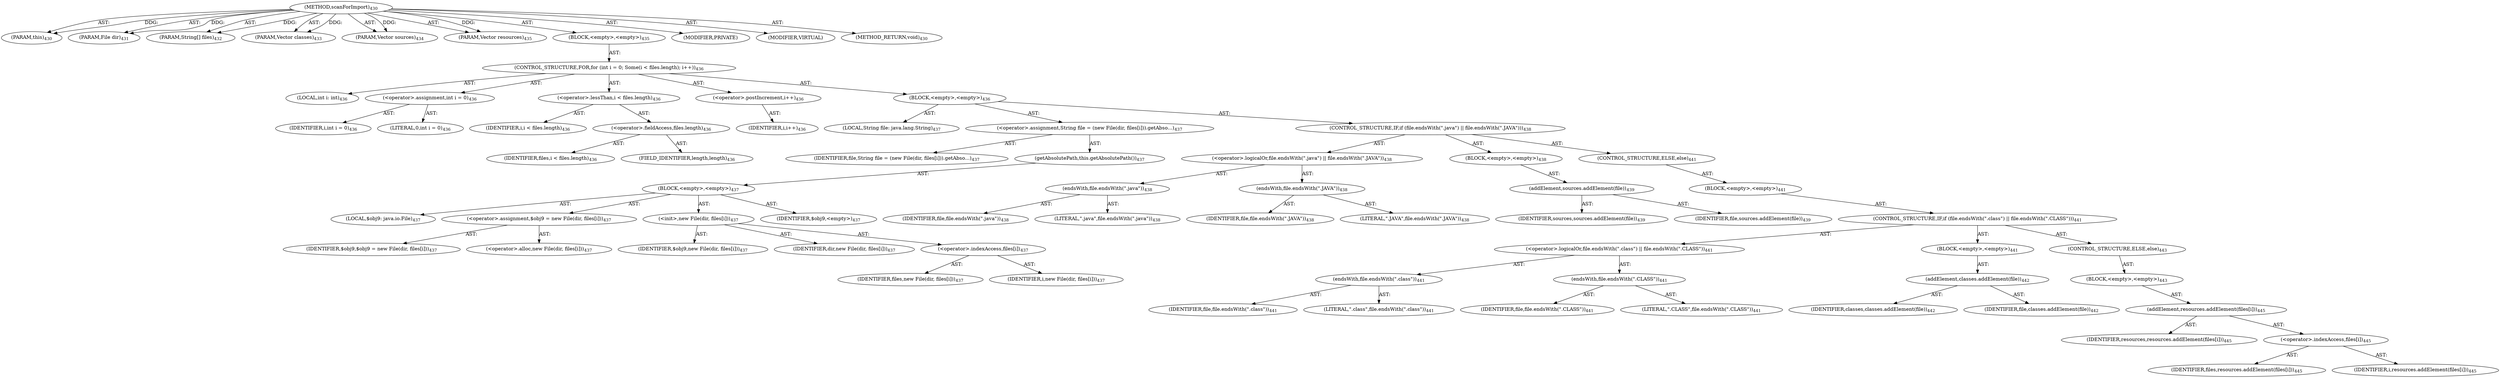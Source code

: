 digraph "scanForImport" {  
"111669149705" [label = <(METHOD,scanForImport)<SUB>430</SUB>> ]
"115964117026" [label = <(PARAM,this)<SUB>430</SUB>> ]
"115964117027" [label = <(PARAM,File dir)<SUB>431</SUB>> ]
"115964117028" [label = <(PARAM,String[] files)<SUB>432</SUB>> ]
"115964117029" [label = <(PARAM,Vector classes)<SUB>433</SUB>> ]
"115964117030" [label = <(PARAM,Vector sources)<SUB>434</SUB>> ]
"115964117031" [label = <(PARAM,Vector resources)<SUB>435</SUB>> ]
"25769803843" [label = <(BLOCK,&lt;empty&gt;,&lt;empty&gt;)<SUB>435</SUB>> ]
"47244640308" [label = <(CONTROL_STRUCTURE,FOR,for (int i = 0; Some(i &lt; files.length); i++))<SUB>436</SUB>> ]
"94489280558" [label = <(LOCAL,int i: int)<SUB>436</SUB>> ]
"30064771418" [label = <(&lt;operator&gt;.assignment,int i = 0)<SUB>436</SUB>> ]
"68719477052" [label = <(IDENTIFIER,i,int i = 0)<SUB>436</SUB>> ]
"90194313301" [label = <(LITERAL,0,int i = 0)<SUB>436</SUB>> ]
"30064771419" [label = <(&lt;operator&gt;.lessThan,i &lt; files.length)<SUB>436</SUB>> ]
"68719477053" [label = <(IDENTIFIER,i,i &lt; files.length)<SUB>436</SUB>> ]
"30064771420" [label = <(&lt;operator&gt;.fieldAccess,files.length)<SUB>436</SUB>> ]
"68719477054" [label = <(IDENTIFIER,files,i &lt; files.length)<SUB>436</SUB>> ]
"55834574862" [label = <(FIELD_IDENTIFIER,length,length)<SUB>436</SUB>> ]
"30064771421" [label = <(&lt;operator&gt;.postIncrement,i++)<SUB>436</SUB>> ]
"68719477055" [label = <(IDENTIFIER,i,i++)<SUB>436</SUB>> ]
"25769803844" [label = <(BLOCK,&lt;empty&gt;,&lt;empty&gt;)<SUB>436</SUB>> ]
"94489280559" [label = <(LOCAL,String file: java.lang.String)<SUB>437</SUB>> ]
"30064771422" [label = <(&lt;operator&gt;.assignment,String file = (new File(dir, files[i])).getAbso...)<SUB>437</SUB>> ]
"68719477056" [label = <(IDENTIFIER,file,String file = (new File(dir, files[i])).getAbso...)<SUB>437</SUB>> ]
"30064771423" [label = <(getAbsolutePath,this.getAbsolutePath())<SUB>437</SUB>> ]
"25769803845" [label = <(BLOCK,&lt;empty&gt;,&lt;empty&gt;)<SUB>437</SUB>> ]
"94489280560" [label = <(LOCAL,$obj9: java.io.File)<SUB>437</SUB>> ]
"30064771424" [label = <(&lt;operator&gt;.assignment,$obj9 = new File(dir, files[i]))<SUB>437</SUB>> ]
"68719477057" [label = <(IDENTIFIER,$obj9,$obj9 = new File(dir, files[i]))<SUB>437</SUB>> ]
"30064771425" [label = <(&lt;operator&gt;.alloc,new File(dir, files[i]))<SUB>437</SUB>> ]
"30064771426" [label = <(&lt;init&gt;,new File(dir, files[i]))<SUB>437</SUB>> ]
"68719477058" [label = <(IDENTIFIER,$obj9,new File(dir, files[i]))<SUB>437</SUB>> ]
"68719477059" [label = <(IDENTIFIER,dir,new File(dir, files[i]))<SUB>437</SUB>> ]
"30064771427" [label = <(&lt;operator&gt;.indexAccess,files[i])<SUB>437</SUB>> ]
"68719477060" [label = <(IDENTIFIER,files,new File(dir, files[i]))<SUB>437</SUB>> ]
"68719477061" [label = <(IDENTIFIER,i,new File(dir, files[i]))<SUB>437</SUB>> ]
"68719477062" [label = <(IDENTIFIER,$obj9,&lt;empty&gt;)<SUB>437</SUB>> ]
"47244640309" [label = <(CONTROL_STRUCTURE,IF,if (file.endsWith(&quot;.java&quot;) || file.endsWith(&quot;.JAVA&quot;)))<SUB>438</SUB>> ]
"30064771428" [label = <(&lt;operator&gt;.logicalOr,file.endsWith(&quot;.java&quot;) || file.endsWith(&quot;.JAVA&quot;))<SUB>438</SUB>> ]
"30064771429" [label = <(endsWith,file.endsWith(&quot;.java&quot;))<SUB>438</SUB>> ]
"68719477063" [label = <(IDENTIFIER,file,file.endsWith(&quot;.java&quot;))<SUB>438</SUB>> ]
"90194313302" [label = <(LITERAL,&quot;.java&quot;,file.endsWith(&quot;.java&quot;))<SUB>438</SUB>> ]
"30064771430" [label = <(endsWith,file.endsWith(&quot;.JAVA&quot;))<SUB>438</SUB>> ]
"68719477064" [label = <(IDENTIFIER,file,file.endsWith(&quot;.JAVA&quot;))<SUB>438</SUB>> ]
"90194313303" [label = <(LITERAL,&quot;.JAVA&quot;,file.endsWith(&quot;.JAVA&quot;))<SUB>438</SUB>> ]
"25769803846" [label = <(BLOCK,&lt;empty&gt;,&lt;empty&gt;)<SUB>438</SUB>> ]
"30064771431" [label = <(addElement,sources.addElement(file))<SUB>439</SUB>> ]
"68719477065" [label = <(IDENTIFIER,sources,sources.addElement(file))<SUB>439</SUB>> ]
"68719477066" [label = <(IDENTIFIER,file,sources.addElement(file))<SUB>439</SUB>> ]
"47244640310" [label = <(CONTROL_STRUCTURE,ELSE,else)<SUB>441</SUB>> ]
"25769803847" [label = <(BLOCK,&lt;empty&gt;,&lt;empty&gt;)<SUB>441</SUB>> ]
"47244640311" [label = <(CONTROL_STRUCTURE,IF,if (file.endsWith(&quot;.class&quot;) || file.endsWith(&quot;.CLASS&quot;)))<SUB>441</SUB>> ]
"30064771432" [label = <(&lt;operator&gt;.logicalOr,file.endsWith(&quot;.class&quot;) || file.endsWith(&quot;.CLASS&quot;))<SUB>441</SUB>> ]
"30064771433" [label = <(endsWith,file.endsWith(&quot;.class&quot;))<SUB>441</SUB>> ]
"68719477067" [label = <(IDENTIFIER,file,file.endsWith(&quot;.class&quot;))<SUB>441</SUB>> ]
"90194313304" [label = <(LITERAL,&quot;.class&quot;,file.endsWith(&quot;.class&quot;))<SUB>441</SUB>> ]
"30064771434" [label = <(endsWith,file.endsWith(&quot;.CLASS&quot;))<SUB>441</SUB>> ]
"68719477068" [label = <(IDENTIFIER,file,file.endsWith(&quot;.CLASS&quot;))<SUB>441</SUB>> ]
"90194313305" [label = <(LITERAL,&quot;.CLASS&quot;,file.endsWith(&quot;.CLASS&quot;))<SUB>441</SUB>> ]
"25769803848" [label = <(BLOCK,&lt;empty&gt;,&lt;empty&gt;)<SUB>441</SUB>> ]
"30064771435" [label = <(addElement,classes.addElement(file))<SUB>442</SUB>> ]
"68719477069" [label = <(IDENTIFIER,classes,classes.addElement(file))<SUB>442</SUB>> ]
"68719477070" [label = <(IDENTIFIER,file,classes.addElement(file))<SUB>442</SUB>> ]
"47244640312" [label = <(CONTROL_STRUCTURE,ELSE,else)<SUB>443</SUB>> ]
"25769803849" [label = <(BLOCK,&lt;empty&gt;,&lt;empty&gt;)<SUB>443</SUB>> ]
"30064771436" [label = <(addElement,resources.addElement(files[i]))<SUB>445</SUB>> ]
"68719477071" [label = <(IDENTIFIER,resources,resources.addElement(files[i]))<SUB>445</SUB>> ]
"30064771437" [label = <(&lt;operator&gt;.indexAccess,files[i])<SUB>445</SUB>> ]
"68719477072" [label = <(IDENTIFIER,files,resources.addElement(files[i]))<SUB>445</SUB>> ]
"68719477073" [label = <(IDENTIFIER,i,resources.addElement(files[i]))<SUB>445</SUB>> ]
"133143986193" [label = <(MODIFIER,PRIVATE)> ]
"133143986194" [label = <(MODIFIER,VIRTUAL)> ]
"128849018889" [label = <(METHOD_RETURN,void)<SUB>430</SUB>> ]
  "111669149705" -> "115964117026"  [ label = "AST: "] 
  "111669149705" -> "115964117027"  [ label = "AST: "] 
  "111669149705" -> "115964117028"  [ label = "AST: "] 
  "111669149705" -> "115964117029"  [ label = "AST: "] 
  "111669149705" -> "115964117030"  [ label = "AST: "] 
  "111669149705" -> "115964117031"  [ label = "AST: "] 
  "111669149705" -> "25769803843"  [ label = "AST: "] 
  "111669149705" -> "133143986193"  [ label = "AST: "] 
  "111669149705" -> "133143986194"  [ label = "AST: "] 
  "111669149705" -> "128849018889"  [ label = "AST: "] 
  "25769803843" -> "47244640308"  [ label = "AST: "] 
  "47244640308" -> "94489280558"  [ label = "AST: "] 
  "47244640308" -> "30064771418"  [ label = "AST: "] 
  "47244640308" -> "30064771419"  [ label = "AST: "] 
  "47244640308" -> "30064771421"  [ label = "AST: "] 
  "47244640308" -> "25769803844"  [ label = "AST: "] 
  "30064771418" -> "68719477052"  [ label = "AST: "] 
  "30064771418" -> "90194313301"  [ label = "AST: "] 
  "30064771419" -> "68719477053"  [ label = "AST: "] 
  "30064771419" -> "30064771420"  [ label = "AST: "] 
  "30064771420" -> "68719477054"  [ label = "AST: "] 
  "30064771420" -> "55834574862"  [ label = "AST: "] 
  "30064771421" -> "68719477055"  [ label = "AST: "] 
  "25769803844" -> "94489280559"  [ label = "AST: "] 
  "25769803844" -> "30064771422"  [ label = "AST: "] 
  "25769803844" -> "47244640309"  [ label = "AST: "] 
  "30064771422" -> "68719477056"  [ label = "AST: "] 
  "30064771422" -> "30064771423"  [ label = "AST: "] 
  "30064771423" -> "25769803845"  [ label = "AST: "] 
  "25769803845" -> "94489280560"  [ label = "AST: "] 
  "25769803845" -> "30064771424"  [ label = "AST: "] 
  "25769803845" -> "30064771426"  [ label = "AST: "] 
  "25769803845" -> "68719477062"  [ label = "AST: "] 
  "30064771424" -> "68719477057"  [ label = "AST: "] 
  "30064771424" -> "30064771425"  [ label = "AST: "] 
  "30064771426" -> "68719477058"  [ label = "AST: "] 
  "30064771426" -> "68719477059"  [ label = "AST: "] 
  "30064771426" -> "30064771427"  [ label = "AST: "] 
  "30064771427" -> "68719477060"  [ label = "AST: "] 
  "30064771427" -> "68719477061"  [ label = "AST: "] 
  "47244640309" -> "30064771428"  [ label = "AST: "] 
  "47244640309" -> "25769803846"  [ label = "AST: "] 
  "47244640309" -> "47244640310"  [ label = "AST: "] 
  "30064771428" -> "30064771429"  [ label = "AST: "] 
  "30064771428" -> "30064771430"  [ label = "AST: "] 
  "30064771429" -> "68719477063"  [ label = "AST: "] 
  "30064771429" -> "90194313302"  [ label = "AST: "] 
  "30064771430" -> "68719477064"  [ label = "AST: "] 
  "30064771430" -> "90194313303"  [ label = "AST: "] 
  "25769803846" -> "30064771431"  [ label = "AST: "] 
  "30064771431" -> "68719477065"  [ label = "AST: "] 
  "30064771431" -> "68719477066"  [ label = "AST: "] 
  "47244640310" -> "25769803847"  [ label = "AST: "] 
  "25769803847" -> "47244640311"  [ label = "AST: "] 
  "47244640311" -> "30064771432"  [ label = "AST: "] 
  "47244640311" -> "25769803848"  [ label = "AST: "] 
  "47244640311" -> "47244640312"  [ label = "AST: "] 
  "30064771432" -> "30064771433"  [ label = "AST: "] 
  "30064771432" -> "30064771434"  [ label = "AST: "] 
  "30064771433" -> "68719477067"  [ label = "AST: "] 
  "30064771433" -> "90194313304"  [ label = "AST: "] 
  "30064771434" -> "68719477068"  [ label = "AST: "] 
  "30064771434" -> "90194313305"  [ label = "AST: "] 
  "25769803848" -> "30064771435"  [ label = "AST: "] 
  "30064771435" -> "68719477069"  [ label = "AST: "] 
  "30064771435" -> "68719477070"  [ label = "AST: "] 
  "47244640312" -> "25769803849"  [ label = "AST: "] 
  "25769803849" -> "30064771436"  [ label = "AST: "] 
  "30064771436" -> "68719477071"  [ label = "AST: "] 
  "30064771436" -> "30064771437"  [ label = "AST: "] 
  "30064771437" -> "68719477072"  [ label = "AST: "] 
  "30064771437" -> "68719477073"  [ label = "AST: "] 
  "111669149705" -> "115964117026"  [ label = "DDG: "] 
  "111669149705" -> "115964117027"  [ label = "DDG: "] 
  "111669149705" -> "115964117028"  [ label = "DDG: "] 
  "111669149705" -> "115964117029"  [ label = "DDG: "] 
  "111669149705" -> "115964117030"  [ label = "DDG: "] 
  "111669149705" -> "115964117031"  [ label = "DDG: "] 
}
